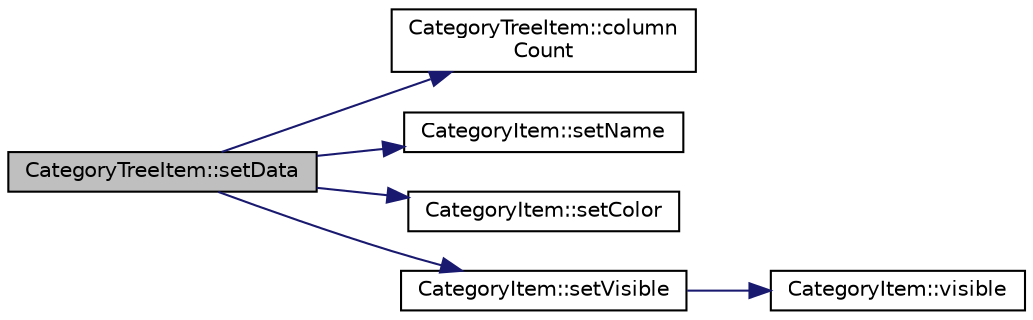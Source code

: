 digraph "CategoryTreeItem::setData"
{
  edge [fontname="Helvetica",fontsize="10",labelfontname="Helvetica",labelfontsize="10"];
  node [fontname="Helvetica",fontsize="10",shape=record];
  rankdir="LR";
  Node21 [label="CategoryTreeItem::setData",height=0.2,width=0.4,color="black", fillcolor="grey75", style="filled", fontcolor="black"];
  Node21 -> Node22 [color="midnightblue",fontsize="10",style="solid",fontname="Helvetica"];
  Node22 [label="CategoryTreeItem::column\lCount",height=0.2,width=0.4,color="black", fillcolor="white", style="filled",URL="$class_category_tree_item.html#ac4225ff27cff060bca07838a15312333",tooltip="Reimplemented from TreeItem::columnCount() "];
  Node21 -> Node23 [color="midnightblue",fontsize="10",style="solid",fontname="Helvetica"];
  Node23 [label="CategoryItem::setName",height=0.2,width=0.4,color="black", fillcolor="white", style="filled",URL="$class_category_item.html#a777642f67dfe95a64b302a3e375c06ab"];
  Node21 -> Node24 [color="midnightblue",fontsize="10",style="solid",fontname="Helvetica"];
  Node24 [label="CategoryItem::setColor",height=0.2,width=0.4,color="black", fillcolor="white", style="filled",URL="$class_category_item.html#ab2b97dac4ce193308cf0e6a4f3d8c51a"];
  Node21 -> Node25 [color="midnightblue",fontsize="10",style="solid",fontname="Helvetica"];
  Node25 [label="CategoryItem::setVisible",height=0.2,width=0.4,color="black", fillcolor="white", style="filled",URL="$class_category_item.html#aea3cab950f55fc72f2985475a411402e"];
  Node25 -> Node26 [color="midnightblue",fontsize="10",style="solid",fontname="Helvetica"];
  Node26 [label="CategoryItem::visible",height=0.2,width=0.4,color="black", fillcolor="white", style="filled",URL="$class_category_item.html#a989a644fa3002af96e254290de52ea8b",tooltip="Return the category visibility. "];
}
